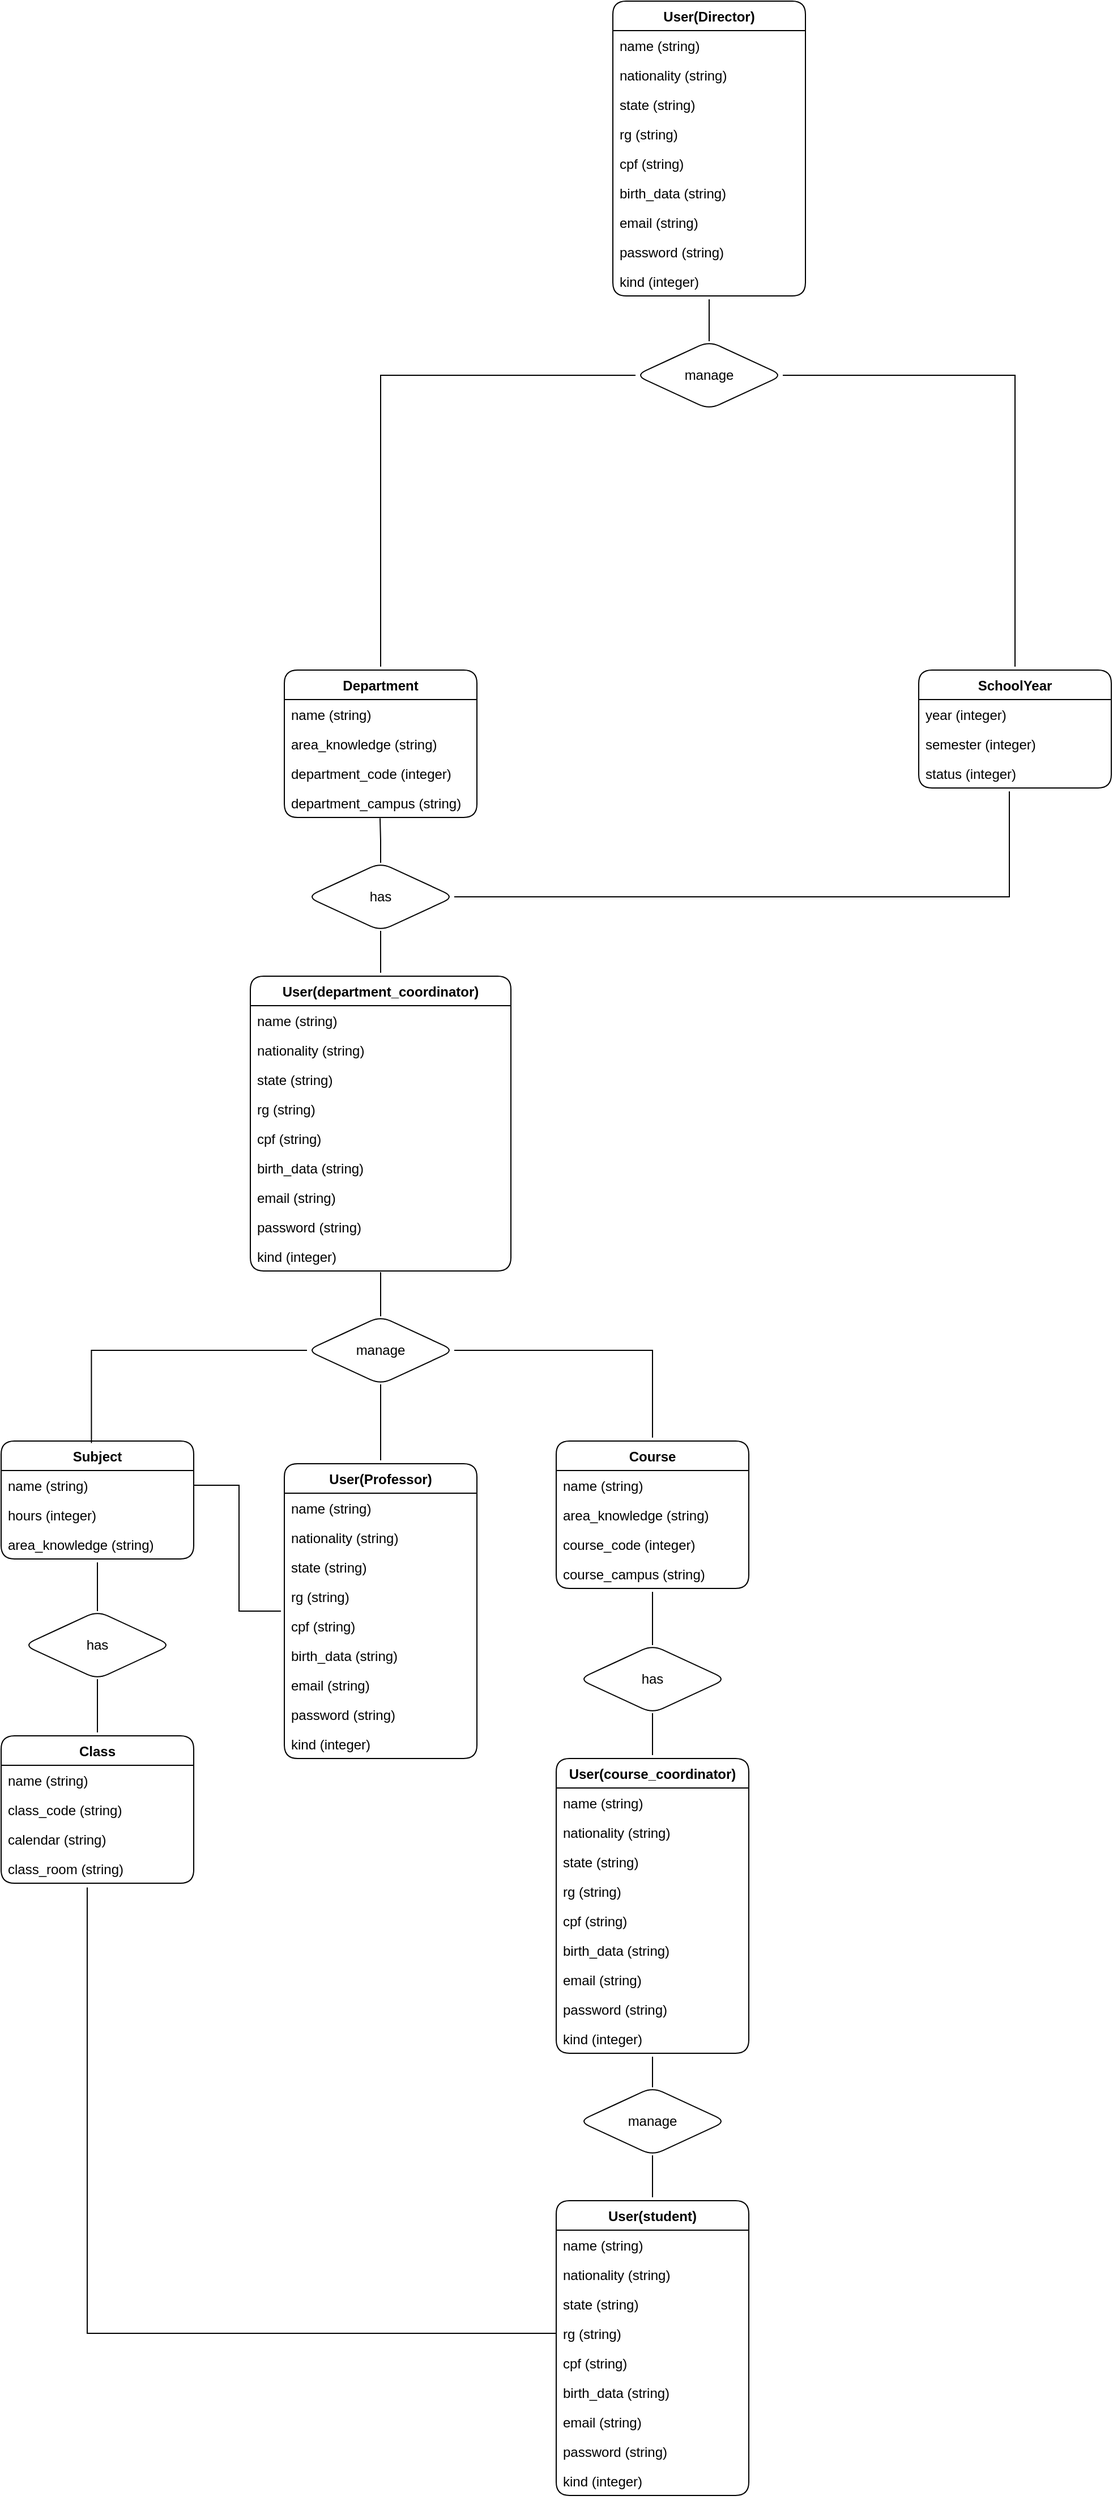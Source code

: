 <mxfile version="17.1.3" type="gitlab">
  <diagram id="R2lEEEUBdFMjLlhIrx00" name="Page-1">
    <mxGraphModel dx="2930" dy="1128" grid="1" gridSize="10" guides="1" tooltips="1" connect="1" arrows="1" fold="1" page="1" pageScale="1" pageWidth="850" pageHeight="1100" math="0" shadow="0" extFonts="Permanent Marker^https://fonts.googleapis.com/css?family=Permanent+Marker">
      <root>
        <mxCell id="0" />
        <mxCell id="1" parent="0" />
        <mxCell id="RLwTHn5g89vVSfLyBo9W-1" style="edgeStyle=orthogonalEdgeStyle;rounded=0;orthogonalLoop=1;jettySize=auto;html=1;entryX=0.5;entryY=1;entryDx=0;entryDy=0;endArrow=none;endFill=0;" parent="1" source="RLwTHn5g89vVSfLyBo9W-3" target="RLwTHn5g89vVSfLyBo9W-43" edge="1">
          <mxGeometry relative="1" as="geometry" />
        </mxCell>
        <mxCell id="RLwTHn5g89vVSfLyBo9W-2" style="edgeStyle=orthogonalEdgeStyle;rounded=0;orthogonalLoop=1;jettySize=auto;html=1;endArrow=none;endFill=0;" parent="1" source="RLwTHn5g89vVSfLyBo9W-3" target="RLwTHn5g89vVSfLyBo9W-86" edge="1">
          <mxGeometry relative="1" as="geometry">
            <mxPoint x="-55" y="1940" as="targetPoint" />
          </mxGeometry>
        </mxCell>
        <mxCell id="RLwTHn5g89vVSfLyBo9W-3" value="User(course_coordinator)" style="swimlane;fontStyle=1;childLayout=stackLayout;horizontal=1;startSize=26;fillColor=none;horizontalStack=0;resizeParent=1;resizeParentMax=0;resizeLast=0;collapsible=1;marginBottom=0;verticalAlign=middle;perimeterSpacing=3;rounded=1;glass=0;shadow=0;sketch=0;" parent="1" vertex="1">
          <mxGeometry x="-140" y="1620" width="170" height="260" as="geometry">
            <mxRectangle x="-810" y="50" width="100" height="30" as="alternateBounds" />
          </mxGeometry>
        </mxCell>
        <mxCell id="RLwTHn5g89vVSfLyBo9W-4" value="name (string)" style="text;strokeColor=none;fillColor=none;align=left;verticalAlign=top;spacingLeft=4;spacingRight=4;overflow=hidden;rotatable=0;points=[[0,0.5],[1,0.5]];portConstraint=eastwest;" parent="RLwTHn5g89vVSfLyBo9W-3" vertex="1">
          <mxGeometry y="26" width="170" height="26" as="geometry" />
        </mxCell>
        <mxCell id="RLwTHn5g89vVSfLyBo9W-5" value="nationality (string)" style="text;strokeColor=none;fillColor=none;align=left;verticalAlign=top;spacingLeft=4;spacingRight=4;overflow=hidden;rotatable=0;points=[[0,0.5],[1,0.5]];portConstraint=eastwest;" parent="RLwTHn5g89vVSfLyBo9W-3" vertex="1">
          <mxGeometry y="52" width="170" height="26" as="geometry" />
        </mxCell>
        <mxCell id="RLwTHn5g89vVSfLyBo9W-6" value="state (string)" style="text;strokeColor=none;fillColor=none;align=left;verticalAlign=top;spacingLeft=4;spacingRight=4;overflow=hidden;rotatable=0;points=[[0,0.5],[1,0.5]];portConstraint=eastwest;" parent="RLwTHn5g89vVSfLyBo9W-3" vertex="1">
          <mxGeometry y="78" width="170" height="26" as="geometry" />
        </mxCell>
        <mxCell id="RLwTHn5g89vVSfLyBo9W-7" value="rg (string)" style="text;strokeColor=none;fillColor=none;align=left;verticalAlign=top;spacingLeft=4;spacingRight=4;overflow=hidden;rotatable=0;points=[[0,0.5],[1,0.5]];portConstraint=eastwest;" parent="RLwTHn5g89vVSfLyBo9W-3" vertex="1">
          <mxGeometry y="104" width="170" height="26" as="geometry" />
        </mxCell>
        <mxCell id="RLwTHn5g89vVSfLyBo9W-8" value="cpf (string)" style="text;strokeColor=none;fillColor=none;align=left;verticalAlign=top;spacingLeft=4;spacingRight=4;overflow=hidden;rotatable=0;points=[[0,0.5],[1,0.5]];portConstraint=eastwest;" parent="RLwTHn5g89vVSfLyBo9W-3" vertex="1">
          <mxGeometry y="130" width="170" height="26" as="geometry" />
        </mxCell>
        <mxCell id="RLwTHn5g89vVSfLyBo9W-9" value="birth_data (string)" style="text;strokeColor=none;fillColor=none;align=left;verticalAlign=top;spacingLeft=4;spacingRight=4;overflow=hidden;rotatable=0;points=[[0,0.5],[1,0.5]];portConstraint=eastwest;" parent="RLwTHn5g89vVSfLyBo9W-3" vertex="1">
          <mxGeometry y="156" width="170" height="26" as="geometry" />
        </mxCell>
        <mxCell id="RLwTHn5g89vVSfLyBo9W-10" value="email (string)" style="text;strokeColor=none;fillColor=none;align=left;verticalAlign=top;spacingLeft=4;spacingRight=4;overflow=hidden;rotatable=0;points=[[0,0.5],[1,0.5]];portConstraint=eastwest;" parent="RLwTHn5g89vVSfLyBo9W-3" vertex="1">
          <mxGeometry y="182" width="170" height="26" as="geometry" />
        </mxCell>
        <mxCell id="RLwTHn5g89vVSfLyBo9W-11" value="password (string)" style="text;strokeColor=none;fillColor=none;align=left;verticalAlign=top;spacingLeft=4;spacingRight=4;overflow=hidden;rotatable=0;points=[[0,0.5],[1,0.5]];portConstraint=eastwest;" parent="RLwTHn5g89vVSfLyBo9W-3" vertex="1">
          <mxGeometry y="208" width="170" height="26" as="geometry" />
        </mxCell>
        <mxCell id="RLwTHn5g89vVSfLyBo9W-12" value="kind (integer)" style="text;strokeColor=none;fillColor=none;align=left;verticalAlign=top;spacingLeft=4;spacingRight=4;overflow=hidden;rotatable=0;points=[[0,0.5],[1,0.5]];portConstraint=eastwest;" parent="RLwTHn5g89vVSfLyBo9W-3" vertex="1">
          <mxGeometry y="234" width="170" height="26" as="geometry" />
        </mxCell>
        <mxCell id="RLwTHn5g89vVSfLyBo9W-13" style="edgeStyle=orthogonalEdgeStyle;rounded=0;orthogonalLoop=1;jettySize=auto;html=1;endArrow=none;endFill=0;" parent="1" source="RLwTHn5g89vVSfLyBo9W-14" target="RLwTHn5g89vVSfLyBo9W-43" edge="1">
          <mxGeometry relative="1" as="geometry">
            <mxPoint x="-215" y="1340" as="targetPoint" />
          </mxGeometry>
        </mxCell>
        <mxCell id="RLwTHn5g89vVSfLyBo9W-14" value="Course" style="swimlane;fontStyle=1;childLayout=stackLayout;horizontal=1;startSize=26;fillColor=none;horizontalStack=0;resizeParent=1;resizeParentMax=0;resizeLast=0;collapsible=1;marginBottom=0;verticalAlign=middle;perimeterSpacing=3;rounded=1;glass=0;shadow=0;sketch=0;" parent="1" vertex="1">
          <mxGeometry x="-140" y="1340" width="170" height="130" as="geometry">
            <mxRectangle x="-730" y="120" width="60" height="26" as="alternateBounds" />
          </mxGeometry>
        </mxCell>
        <mxCell id="RLwTHn5g89vVSfLyBo9W-15" value="name (string)" style="text;strokeColor=none;fillColor=none;align=left;verticalAlign=top;spacingLeft=4;spacingRight=4;overflow=hidden;rotatable=0;points=[[0,0.5],[1,0.5]];portConstraint=eastwest;" parent="RLwTHn5g89vVSfLyBo9W-14" vertex="1">
          <mxGeometry y="26" width="170" height="26" as="geometry" />
        </mxCell>
        <mxCell id="RLwTHn5g89vVSfLyBo9W-16" value="area_knowledge (string)" style="text;strokeColor=none;fillColor=none;align=left;verticalAlign=top;spacingLeft=4;spacingRight=4;overflow=hidden;rotatable=0;points=[[0,0.5],[1,0.5]];portConstraint=eastwest;" parent="RLwTHn5g89vVSfLyBo9W-14" vertex="1">
          <mxGeometry y="52" width="170" height="26" as="geometry" />
        </mxCell>
        <mxCell id="RLwTHn5g89vVSfLyBo9W-17" value="course_code (integer)" style="text;strokeColor=none;fillColor=none;align=left;verticalAlign=top;spacingLeft=4;spacingRight=4;overflow=hidden;rotatable=0;points=[[0,0.5],[1,0.5]];portConstraint=eastwest;" parent="RLwTHn5g89vVSfLyBo9W-14" vertex="1">
          <mxGeometry y="78" width="170" height="26" as="geometry" />
        </mxCell>
        <mxCell id="RLwTHn5g89vVSfLyBo9W-18" value="course_campus (string)" style="text;strokeColor=none;fillColor=none;align=left;verticalAlign=top;spacingLeft=4;spacingRight=4;overflow=hidden;rotatable=0;points=[[0,0.5],[1,0.5]];portConstraint=eastwest;" parent="RLwTHn5g89vVSfLyBo9W-14" vertex="1">
          <mxGeometry y="104" width="170" height="26" as="geometry" />
        </mxCell>
        <mxCell id="J4JI8BgiIcKV2Zqx2X6G-41" style="edgeStyle=orthogonalEdgeStyle;rounded=0;orthogonalLoop=1;jettySize=auto;html=1;entryX=1;entryY=0.5;entryDx=0;entryDy=0;endArrow=none;endFill=0;" parent="1" source="RLwTHn5g89vVSfLyBo9W-20" target="RLwTHn5g89vVSfLyBo9W-72" edge="1">
          <mxGeometry relative="1" as="geometry">
            <Array as="points">
              <mxPoint x="260" y="860" />
            </Array>
          </mxGeometry>
        </mxCell>
        <mxCell id="RLwTHn5g89vVSfLyBo9W-20" value="SchoolYear" style="swimlane;fontStyle=1;childLayout=stackLayout;horizontal=1;startSize=26;fillColor=none;horizontalStack=0;resizeParent=1;resizeParentMax=0;resizeLast=0;collapsible=1;marginBottom=0;verticalAlign=middle;perimeterSpacing=3;rounded=1;glass=0;shadow=0;sketch=0;" parent="1" vertex="1">
          <mxGeometry x="180" y="660" width="170" height="104" as="geometry">
            <mxRectangle x="-730" y="120" width="60" height="26" as="alternateBounds" />
          </mxGeometry>
        </mxCell>
        <mxCell id="RLwTHn5g89vVSfLyBo9W-21" value="year (integer)" style="text;strokeColor=none;fillColor=none;align=left;verticalAlign=top;spacingLeft=4;spacingRight=4;overflow=hidden;rotatable=0;points=[[0,0.5],[1,0.5]];portConstraint=eastwest;" parent="RLwTHn5g89vVSfLyBo9W-20" vertex="1">
          <mxGeometry y="26" width="170" height="26" as="geometry" />
        </mxCell>
        <mxCell id="RLwTHn5g89vVSfLyBo9W-22" value="semester (integer)" style="text;strokeColor=none;fillColor=none;align=left;verticalAlign=top;spacingLeft=4;spacingRight=4;overflow=hidden;rotatable=0;points=[[0,0.5],[1,0.5]];portConstraint=eastwest;" parent="RLwTHn5g89vVSfLyBo9W-20" vertex="1">
          <mxGeometry y="52" width="170" height="26" as="geometry" />
        </mxCell>
        <mxCell id="RLwTHn5g89vVSfLyBo9W-23" value="status (integer)" style="text;strokeColor=none;fillColor=none;align=left;verticalAlign=top;spacingLeft=4;spacingRight=4;overflow=hidden;rotatable=0;points=[[0,0.5],[1,0.5]];portConstraint=eastwest;" parent="RLwTHn5g89vVSfLyBo9W-20" vertex="1">
          <mxGeometry y="78" width="170" height="26" as="geometry" />
        </mxCell>
        <mxCell id="RLwTHn5g89vVSfLyBo9W-24" value="Department" style="swimlane;fontStyle=1;childLayout=stackLayout;horizontal=1;startSize=26;fillColor=none;horizontalStack=0;resizeParent=1;resizeParentMax=0;resizeLast=0;collapsible=1;marginBottom=0;verticalAlign=middle;perimeterSpacing=3;rounded=1;glass=0;shadow=0;sketch=0;" parent="1" vertex="1">
          <mxGeometry x="-380" y="660" width="170" height="130" as="geometry">
            <mxRectangle x="-810" y="50" width="100" height="30" as="alternateBounds" />
          </mxGeometry>
        </mxCell>
        <mxCell id="RLwTHn5g89vVSfLyBo9W-25" value="name (string)" style="text;strokeColor=none;fillColor=none;align=left;verticalAlign=top;spacingLeft=4;spacingRight=4;overflow=hidden;rotatable=0;points=[[0,0.5],[1,0.5]];portConstraint=eastwest;" parent="RLwTHn5g89vVSfLyBo9W-24" vertex="1">
          <mxGeometry y="26" width="170" height="26" as="geometry" />
        </mxCell>
        <mxCell id="RLwTHn5g89vVSfLyBo9W-26" value="area_knowledge (string)" style="text;strokeColor=none;fillColor=none;align=left;verticalAlign=top;spacingLeft=4;spacingRight=4;overflow=hidden;rotatable=0;points=[[0,0.5],[1,0.5]];portConstraint=eastwest;" parent="RLwTHn5g89vVSfLyBo9W-24" vertex="1">
          <mxGeometry y="52" width="170" height="26" as="geometry" />
        </mxCell>
        <mxCell id="RLwTHn5g89vVSfLyBo9W-27" value="department_code (integer)" style="text;strokeColor=none;fillColor=none;align=left;verticalAlign=top;spacingLeft=4;spacingRight=4;overflow=hidden;rotatable=0;points=[[0,0.5],[1,0.5]];portConstraint=eastwest;" parent="RLwTHn5g89vVSfLyBo9W-24" vertex="1">
          <mxGeometry y="78" width="170" height="26" as="geometry" />
        </mxCell>
        <mxCell id="RLwTHn5g89vVSfLyBo9W-28" value="department_campus (string)" style="text;strokeColor=none;fillColor=none;align=left;verticalAlign=top;spacingLeft=4;spacingRight=4;overflow=hidden;rotatable=0;points=[[0,0.5],[1,0.5]];portConstraint=eastwest;" parent="RLwTHn5g89vVSfLyBo9W-24" vertex="1">
          <mxGeometry y="104" width="170" height="26" as="geometry" />
        </mxCell>
        <mxCell id="RLwTHn5g89vVSfLyBo9W-29" style="edgeStyle=orthogonalEdgeStyle;rounded=0;orthogonalLoop=1;jettySize=auto;html=1;endArrow=none;endFill=0;" parent="1" source="RLwTHn5g89vVSfLyBo9W-30" target="RLwTHn5g89vVSfLyBo9W-84" edge="1">
          <mxGeometry relative="1" as="geometry">
            <mxPoint x="-545" y="1480" as="targetPoint" />
          </mxGeometry>
        </mxCell>
        <mxCell id="RLwTHn5g89vVSfLyBo9W-30" value="Subject" style="swimlane;fontStyle=1;childLayout=stackLayout;horizontal=1;startSize=26;fillColor=none;horizontalStack=0;resizeParent=1;resizeParentMax=0;resizeLast=0;collapsible=1;marginBottom=0;verticalAlign=middle;perimeterSpacing=3;rounded=1;glass=0;shadow=0;sketch=0;" parent="1" vertex="1">
          <mxGeometry x="-630" y="1340" width="170" height="104" as="geometry">
            <mxRectangle x="-810" y="50" width="100" height="30" as="alternateBounds" />
          </mxGeometry>
        </mxCell>
        <mxCell id="RLwTHn5g89vVSfLyBo9W-31" value="name (string)" style="text;strokeColor=none;fillColor=none;align=left;verticalAlign=top;spacingLeft=4;spacingRight=4;overflow=hidden;rotatable=0;points=[[0,0.5],[1,0.5]];portConstraint=eastwest;" parent="RLwTHn5g89vVSfLyBo9W-30" vertex="1">
          <mxGeometry y="26" width="170" height="26" as="geometry" />
        </mxCell>
        <mxCell id="RLwTHn5g89vVSfLyBo9W-32" value="hours (integer)" style="text;strokeColor=none;fillColor=none;align=left;verticalAlign=top;spacingLeft=4;spacingRight=4;overflow=hidden;rotatable=0;points=[[0,0.5],[1,0.5]];portConstraint=eastwest;" parent="RLwTHn5g89vVSfLyBo9W-30" vertex="1">
          <mxGeometry y="52" width="170" height="26" as="geometry" />
        </mxCell>
        <mxCell id="RLwTHn5g89vVSfLyBo9W-33" value="area_knowledge (string)" style="text;strokeColor=none;fillColor=none;align=left;verticalAlign=top;spacingLeft=4;spacingRight=4;overflow=hidden;rotatable=0;points=[[0,0.5],[1,0.5]];portConstraint=eastwest;" parent="RLwTHn5g89vVSfLyBo9W-30" vertex="1">
          <mxGeometry y="78" width="170" height="26" as="geometry" />
        </mxCell>
        <mxCell id="RLwTHn5g89vVSfLyBo9W-34" value="Class" style="swimlane;fontStyle=1;childLayout=stackLayout;horizontal=1;startSize=26;fillColor=none;horizontalStack=0;resizeParent=1;resizeParentMax=0;resizeLast=0;collapsible=1;marginBottom=0;verticalAlign=middle;perimeterSpacing=3;rounded=1;glass=0;shadow=0;sketch=0;" parent="1" vertex="1">
          <mxGeometry x="-630" y="1600" width="170" height="130" as="geometry">
            <mxRectangle x="-810" y="50" width="100" height="30" as="alternateBounds" />
          </mxGeometry>
        </mxCell>
        <mxCell id="RLwTHn5g89vVSfLyBo9W-35" value="name (string)" style="text;strokeColor=none;fillColor=none;align=left;verticalAlign=top;spacingLeft=4;spacingRight=4;overflow=hidden;rotatable=0;points=[[0,0.5],[1,0.5]];portConstraint=eastwest;" parent="RLwTHn5g89vVSfLyBo9W-34" vertex="1">
          <mxGeometry y="26" width="170" height="26" as="geometry" />
        </mxCell>
        <mxCell id="RLwTHn5g89vVSfLyBo9W-36" value="class_code (string)" style="text;strokeColor=none;fillColor=none;align=left;verticalAlign=top;spacingLeft=4;spacingRight=4;overflow=hidden;rotatable=0;points=[[0,0.5],[1,0.5]];portConstraint=eastwest;" parent="RLwTHn5g89vVSfLyBo9W-34" vertex="1">
          <mxGeometry y="52" width="170" height="26" as="geometry" />
        </mxCell>
        <mxCell id="RLwTHn5g89vVSfLyBo9W-37" value="calendar (string)" style="text;strokeColor=none;fillColor=none;align=left;verticalAlign=top;spacingLeft=4;spacingRight=4;overflow=hidden;rotatable=0;points=[[0,0.5],[1,0.5]];portConstraint=eastwest;" parent="RLwTHn5g89vVSfLyBo9W-34" vertex="1">
          <mxGeometry y="78" width="170" height="26" as="geometry" />
        </mxCell>
        <mxCell id="RLwTHn5g89vVSfLyBo9W-38" value="class_room (string)" style="text;strokeColor=none;fillColor=none;align=left;verticalAlign=top;spacingLeft=4;spacingRight=4;overflow=hidden;rotatable=0;points=[[0,0.5],[1,0.5]];portConstraint=eastwest;" parent="RLwTHn5g89vVSfLyBo9W-34" vertex="1">
          <mxGeometry y="104" width="170" height="26" as="geometry" />
        </mxCell>
        <mxCell id="RLwTHn5g89vVSfLyBo9W-39" style="edgeStyle=orthogonalEdgeStyle;rounded=0;orthogonalLoop=1;jettySize=auto;html=1;entryX=0.5;entryY=0;entryDx=0;entryDy=0;endArrow=none;endFill=0;" parent="1" source="RLwTHn5g89vVSfLyBo9W-42" target="RLwTHn5g89vVSfLyBo9W-58" edge="1">
          <mxGeometry relative="1" as="geometry" />
        </mxCell>
        <mxCell id="RLwTHn5g89vVSfLyBo9W-40" style="edgeStyle=orthogonalEdgeStyle;rounded=0;orthogonalLoop=1;jettySize=auto;html=1;entryX=0.47;entryY=0.043;entryDx=0;entryDy=0;entryPerimeter=0;endArrow=none;endFill=0;exitX=0;exitY=0.5;exitDx=0;exitDy=0;" parent="1" source="RLwTHn5g89vVSfLyBo9W-42" target="RLwTHn5g89vVSfLyBo9W-30" edge="1">
          <mxGeometry relative="1" as="geometry" />
        </mxCell>
        <mxCell id="RLwTHn5g89vVSfLyBo9W-41" style="edgeStyle=orthogonalEdgeStyle;rounded=0;orthogonalLoop=1;jettySize=auto;html=1;entryX=0.5;entryY=1.038;entryDx=0;entryDy=0;entryPerimeter=0;endArrow=none;endFill=0;" parent="1" source="RLwTHn5g89vVSfLyBo9W-42" target="RLwTHn5g89vVSfLyBo9W-82" edge="1">
          <mxGeometry relative="1" as="geometry" />
        </mxCell>
        <mxCell id="J4JI8BgiIcKV2Zqx2X6G-38" style="edgeStyle=orthogonalEdgeStyle;rounded=0;orthogonalLoop=1;jettySize=auto;html=1;entryX=0.5;entryY=0;entryDx=0;entryDy=0;endArrow=none;endFill=0;" parent="1" source="RLwTHn5g89vVSfLyBo9W-42" target="RLwTHn5g89vVSfLyBo9W-14" edge="1">
          <mxGeometry relative="1" as="geometry" />
        </mxCell>
        <mxCell id="RLwTHn5g89vVSfLyBo9W-42" value="manage" style="rhombus;whiteSpace=wrap;html=1;rounded=1;shadow=0;glass=0;sketch=0;strokeColor=default;fillColor=none;" parent="1" vertex="1">
          <mxGeometry x="-360" y="1230" width="130" height="60" as="geometry" />
        </mxCell>
        <mxCell id="RLwTHn5g89vVSfLyBo9W-43" value="has" style="rhombus;whiteSpace=wrap;html=1;rounded=1;shadow=0;glass=0;sketch=0;strokeColor=default;fillColor=none;" parent="1" vertex="1">
          <mxGeometry x="-120" y="1520" width="130" height="60" as="geometry" />
        </mxCell>
        <mxCell id="RLwTHn5g89vVSfLyBo9W-47" style="edgeStyle=orthogonalEdgeStyle;rounded=0;orthogonalLoop=1;jettySize=auto;html=1;endArrow=none;endFill=0;" parent="1" source="RLwTHn5g89vVSfLyBo9W-48" target="RLwTHn5g89vVSfLyBo9W-69" edge="1">
          <mxGeometry relative="1" as="geometry">
            <mxPoint x="-5" y="380" as="targetPoint" />
          </mxGeometry>
        </mxCell>
        <mxCell id="RLwTHn5g89vVSfLyBo9W-48" value="User(Director)" style="swimlane;fontStyle=1;childLayout=stackLayout;horizontal=1;startSize=26;fillColor=none;horizontalStack=0;resizeParent=1;resizeParentMax=0;resizeLast=0;collapsible=1;marginBottom=0;verticalAlign=middle;perimeterSpacing=3;rounded=1;glass=0;shadow=0;sketch=0;" parent="1" vertex="1">
          <mxGeometry x="-90" y="70" width="170" height="260" as="geometry">
            <mxRectangle x="-810" y="50" width="100" height="30" as="alternateBounds" />
          </mxGeometry>
        </mxCell>
        <mxCell id="RLwTHn5g89vVSfLyBo9W-49" value="name (string)" style="text;strokeColor=none;fillColor=none;align=left;verticalAlign=top;spacingLeft=4;spacingRight=4;overflow=hidden;rotatable=0;points=[[0,0.5],[1,0.5]];portConstraint=eastwest;" parent="RLwTHn5g89vVSfLyBo9W-48" vertex="1">
          <mxGeometry y="26" width="170" height="26" as="geometry" />
        </mxCell>
        <mxCell id="RLwTHn5g89vVSfLyBo9W-50" value="nationality (string)" style="text;strokeColor=none;fillColor=none;align=left;verticalAlign=top;spacingLeft=4;spacingRight=4;overflow=hidden;rotatable=0;points=[[0,0.5],[1,0.5]];portConstraint=eastwest;" parent="RLwTHn5g89vVSfLyBo9W-48" vertex="1">
          <mxGeometry y="52" width="170" height="26" as="geometry" />
        </mxCell>
        <mxCell id="RLwTHn5g89vVSfLyBo9W-51" value="state (string)" style="text;strokeColor=none;fillColor=none;align=left;verticalAlign=top;spacingLeft=4;spacingRight=4;overflow=hidden;rotatable=0;points=[[0,0.5],[1,0.5]];portConstraint=eastwest;" parent="RLwTHn5g89vVSfLyBo9W-48" vertex="1">
          <mxGeometry y="78" width="170" height="26" as="geometry" />
        </mxCell>
        <mxCell id="RLwTHn5g89vVSfLyBo9W-52" value="rg (string)" style="text;strokeColor=none;fillColor=none;align=left;verticalAlign=top;spacingLeft=4;spacingRight=4;overflow=hidden;rotatable=0;points=[[0,0.5],[1,0.5]];portConstraint=eastwest;" parent="RLwTHn5g89vVSfLyBo9W-48" vertex="1">
          <mxGeometry y="104" width="170" height="26" as="geometry" />
        </mxCell>
        <mxCell id="RLwTHn5g89vVSfLyBo9W-53" value="cpf (string)" style="text;strokeColor=none;fillColor=none;align=left;verticalAlign=top;spacingLeft=4;spacingRight=4;overflow=hidden;rotatable=0;points=[[0,0.5],[1,0.5]];portConstraint=eastwest;" parent="RLwTHn5g89vVSfLyBo9W-48" vertex="1">
          <mxGeometry y="130" width="170" height="26" as="geometry" />
        </mxCell>
        <mxCell id="RLwTHn5g89vVSfLyBo9W-54" value="birth_data (string)" style="text;strokeColor=none;fillColor=none;align=left;verticalAlign=top;spacingLeft=4;spacingRight=4;overflow=hidden;rotatable=0;points=[[0,0.5],[1,0.5]];portConstraint=eastwest;" parent="RLwTHn5g89vVSfLyBo9W-48" vertex="1">
          <mxGeometry y="156" width="170" height="26" as="geometry" />
        </mxCell>
        <mxCell id="RLwTHn5g89vVSfLyBo9W-55" value="email (string)" style="text;strokeColor=none;fillColor=none;align=left;verticalAlign=top;spacingLeft=4;spacingRight=4;overflow=hidden;rotatable=0;points=[[0,0.5],[1,0.5]];portConstraint=eastwest;" parent="RLwTHn5g89vVSfLyBo9W-48" vertex="1">
          <mxGeometry y="182" width="170" height="26" as="geometry" />
        </mxCell>
        <mxCell id="RLwTHn5g89vVSfLyBo9W-56" value="password (string)" style="text;strokeColor=none;fillColor=none;align=left;verticalAlign=top;spacingLeft=4;spacingRight=4;overflow=hidden;rotatable=0;points=[[0,0.5],[1,0.5]];portConstraint=eastwest;" parent="RLwTHn5g89vVSfLyBo9W-48" vertex="1">
          <mxGeometry y="208" width="170" height="26" as="geometry" />
        </mxCell>
        <mxCell id="RLwTHn5g89vVSfLyBo9W-57" value="kind (integer)" style="text;strokeColor=none;fillColor=none;align=left;verticalAlign=top;spacingLeft=4;spacingRight=4;overflow=hidden;rotatable=0;points=[[0,0.5],[1,0.5]];portConstraint=eastwest;" parent="RLwTHn5g89vVSfLyBo9W-48" vertex="1">
          <mxGeometry y="234" width="170" height="26" as="geometry" />
        </mxCell>
        <mxCell id="J4JI8BgiIcKV2Zqx2X6G-43" style="edgeStyle=orthogonalEdgeStyle;rounded=0;orthogonalLoop=1;jettySize=auto;html=1;entryX=1;entryY=0.5;entryDx=0;entryDy=0;endArrow=none;endFill=0;" parent="1" source="RLwTHn5g89vVSfLyBo9W-58" target="RLwTHn5g89vVSfLyBo9W-31" edge="1">
          <mxGeometry relative="1" as="geometry" />
        </mxCell>
        <mxCell id="RLwTHn5g89vVSfLyBo9W-58" value="User(Professor)" style="swimlane;fontStyle=1;childLayout=stackLayout;horizontal=1;startSize=26;fillColor=none;horizontalStack=0;resizeParent=1;resizeParentMax=0;resizeLast=0;collapsible=1;marginBottom=0;verticalAlign=middle;perimeterSpacing=3;rounded=1;glass=0;shadow=0;sketch=0;" parent="1" vertex="1">
          <mxGeometry x="-380" y="1360" width="170" height="260" as="geometry">
            <mxRectangle x="-810" y="50" width="100" height="30" as="alternateBounds" />
          </mxGeometry>
        </mxCell>
        <mxCell id="RLwTHn5g89vVSfLyBo9W-59" value="name (string)" style="text;strokeColor=none;fillColor=none;align=left;verticalAlign=top;spacingLeft=4;spacingRight=4;overflow=hidden;rotatable=0;points=[[0,0.5],[1,0.5]];portConstraint=eastwest;" parent="RLwTHn5g89vVSfLyBo9W-58" vertex="1">
          <mxGeometry y="26" width="170" height="26" as="geometry" />
        </mxCell>
        <mxCell id="RLwTHn5g89vVSfLyBo9W-60" value="nationality (string)" style="text;strokeColor=none;fillColor=none;align=left;verticalAlign=top;spacingLeft=4;spacingRight=4;overflow=hidden;rotatable=0;points=[[0,0.5],[1,0.5]];portConstraint=eastwest;" parent="RLwTHn5g89vVSfLyBo9W-58" vertex="1">
          <mxGeometry y="52" width="170" height="26" as="geometry" />
        </mxCell>
        <mxCell id="RLwTHn5g89vVSfLyBo9W-61" value="state (string)" style="text;strokeColor=none;fillColor=none;align=left;verticalAlign=top;spacingLeft=4;spacingRight=4;overflow=hidden;rotatable=0;points=[[0,0.5],[1,0.5]];portConstraint=eastwest;" parent="RLwTHn5g89vVSfLyBo9W-58" vertex="1">
          <mxGeometry y="78" width="170" height="26" as="geometry" />
        </mxCell>
        <mxCell id="RLwTHn5g89vVSfLyBo9W-62" value="rg (string)" style="text;strokeColor=none;fillColor=none;align=left;verticalAlign=top;spacingLeft=4;spacingRight=4;overflow=hidden;rotatable=0;points=[[0,0.5],[1,0.5]];portConstraint=eastwest;" parent="RLwTHn5g89vVSfLyBo9W-58" vertex="1">
          <mxGeometry y="104" width="170" height="26" as="geometry" />
        </mxCell>
        <mxCell id="RLwTHn5g89vVSfLyBo9W-63" value="cpf (string)" style="text;strokeColor=none;fillColor=none;align=left;verticalAlign=top;spacingLeft=4;spacingRight=4;overflow=hidden;rotatable=0;points=[[0,0.5],[1,0.5]];portConstraint=eastwest;" parent="RLwTHn5g89vVSfLyBo9W-58" vertex="1">
          <mxGeometry y="130" width="170" height="26" as="geometry" />
        </mxCell>
        <mxCell id="RLwTHn5g89vVSfLyBo9W-64" value="birth_data (string)" style="text;strokeColor=none;fillColor=none;align=left;verticalAlign=top;spacingLeft=4;spacingRight=4;overflow=hidden;rotatable=0;points=[[0,0.5],[1,0.5]];portConstraint=eastwest;" parent="RLwTHn5g89vVSfLyBo9W-58" vertex="1">
          <mxGeometry y="156" width="170" height="26" as="geometry" />
        </mxCell>
        <mxCell id="RLwTHn5g89vVSfLyBo9W-65" value="email (string)" style="text;strokeColor=none;fillColor=none;align=left;verticalAlign=top;spacingLeft=4;spacingRight=4;overflow=hidden;rotatable=0;points=[[0,0.5],[1,0.5]];portConstraint=eastwest;" parent="RLwTHn5g89vVSfLyBo9W-58" vertex="1">
          <mxGeometry y="182" width="170" height="26" as="geometry" />
        </mxCell>
        <mxCell id="RLwTHn5g89vVSfLyBo9W-66" value="password (string)" style="text;strokeColor=none;fillColor=none;align=left;verticalAlign=top;spacingLeft=4;spacingRight=4;overflow=hidden;rotatable=0;points=[[0,0.5],[1,0.5]];portConstraint=eastwest;" parent="RLwTHn5g89vVSfLyBo9W-58" vertex="1">
          <mxGeometry y="208" width="170" height="26" as="geometry" />
        </mxCell>
        <mxCell id="RLwTHn5g89vVSfLyBo9W-67" value="kind (integer)" style="text;strokeColor=none;fillColor=none;align=left;verticalAlign=top;spacingLeft=4;spacingRight=4;overflow=hidden;rotatable=0;points=[[0,0.5],[1,0.5]];portConstraint=eastwest;" parent="RLwTHn5g89vVSfLyBo9W-58" vertex="1">
          <mxGeometry y="234" width="170" height="26" as="geometry" />
        </mxCell>
        <mxCell id="J4JI8BgiIcKV2Zqx2X6G-33" style="edgeStyle=orthogonalEdgeStyle;rounded=0;orthogonalLoop=1;jettySize=auto;html=1;entryX=0.5;entryY=0;entryDx=0;entryDy=0;endArrow=none;endFill=0;" parent="1" source="RLwTHn5g89vVSfLyBo9W-69" target="RLwTHn5g89vVSfLyBo9W-24" edge="1">
          <mxGeometry relative="1" as="geometry" />
        </mxCell>
        <mxCell id="J4JI8BgiIcKV2Zqx2X6G-37" style="edgeStyle=orthogonalEdgeStyle;rounded=0;orthogonalLoop=1;jettySize=auto;html=1;endArrow=none;endFill=0;" parent="1" source="RLwTHn5g89vVSfLyBo9W-69" target="RLwTHn5g89vVSfLyBo9W-20" edge="1">
          <mxGeometry relative="1" as="geometry" />
        </mxCell>
        <mxCell id="RLwTHn5g89vVSfLyBo9W-69" value="manage" style="rhombus;whiteSpace=wrap;html=1;rounded=1;shadow=0;glass=0;sketch=0;strokeColor=default;fillColor=none;" parent="1" vertex="1">
          <mxGeometry x="-70" y="370" width="130" height="60" as="geometry" />
        </mxCell>
        <mxCell id="RLwTHn5g89vVSfLyBo9W-70" style="edgeStyle=orthogonalEdgeStyle;rounded=0;orthogonalLoop=1;jettySize=auto;html=1;entryX=0.497;entryY=1.026;entryDx=0;entryDy=0;entryPerimeter=0;endArrow=none;endFill=0;" parent="1" source="RLwTHn5g89vVSfLyBo9W-72" target="RLwTHn5g89vVSfLyBo9W-28" edge="1">
          <mxGeometry relative="1" as="geometry" />
        </mxCell>
        <mxCell id="RLwTHn5g89vVSfLyBo9W-71" style="edgeStyle=orthogonalEdgeStyle;rounded=0;orthogonalLoop=1;jettySize=auto;html=1;entryX=0.5;entryY=0;entryDx=0;entryDy=0;endArrow=none;endFill=0;" parent="1" source="RLwTHn5g89vVSfLyBo9W-72" target="RLwTHn5g89vVSfLyBo9W-73" edge="1">
          <mxGeometry relative="1" as="geometry" />
        </mxCell>
        <mxCell id="RLwTHn5g89vVSfLyBo9W-72" value="has" style="rhombus;whiteSpace=wrap;html=1;rounded=1;shadow=0;glass=0;sketch=0;strokeColor=default;fillColor=none;" parent="1" vertex="1">
          <mxGeometry x="-360" y="830" width="130" height="60" as="geometry" />
        </mxCell>
        <mxCell id="RLwTHn5g89vVSfLyBo9W-73" value="User(department_coordinator)" style="swimlane;fontStyle=1;childLayout=stackLayout;horizontal=1;startSize=26;fillColor=none;horizontalStack=0;resizeParent=1;resizeParentMax=0;resizeLast=0;collapsible=1;marginBottom=0;verticalAlign=middle;perimeterSpacing=3;rounded=1;glass=0;shadow=0;sketch=0;" parent="1" vertex="1">
          <mxGeometry x="-410" y="930" width="230" height="260" as="geometry">
            <mxRectangle x="-810" y="50" width="100" height="30" as="alternateBounds" />
          </mxGeometry>
        </mxCell>
        <mxCell id="RLwTHn5g89vVSfLyBo9W-74" value="name (string)" style="text;strokeColor=none;fillColor=none;align=left;verticalAlign=top;spacingLeft=4;spacingRight=4;overflow=hidden;rotatable=0;points=[[0,0.5],[1,0.5]];portConstraint=eastwest;" parent="RLwTHn5g89vVSfLyBo9W-73" vertex="1">
          <mxGeometry y="26" width="230" height="26" as="geometry" />
        </mxCell>
        <mxCell id="RLwTHn5g89vVSfLyBo9W-75" value="nationality (string)" style="text;strokeColor=none;fillColor=none;align=left;verticalAlign=top;spacingLeft=4;spacingRight=4;overflow=hidden;rotatable=0;points=[[0,0.5],[1,0.5]];portConstraint=eastwest;" parent="RLwTHn5g89vVSfLyBo9W-73" vertex="1">
          <mxGeometry y="52" width="230" height="26" as="geometry" />
        </mxCell>
        <mxCell id="RLwTHn5g89vVSfLyBo9W-76" value="state (string)" style="text;strokeColor=none;fillColor=none;align=left;verticalAlign=top;spacingLeft=4;spacingRight=4;overflow=hidden;rotatable=0;points=[[0,0.5],[1,0.5]];portConstraint=eastwest;" parent="RLwTHn5g89vVSfLyBo9W-73" vertex="1">
          <mxGeometry y="78" width="230" height="26" as="geometry" />
        </mxCell>
        <mxCell id="RLwTHn5g89vVSfLyBo9W-77" value="rg (string)" style="text;strokeColor=none;fillColor=none;align=left;verticalAlign=top;spacingLeft=4;spacingRight=4;overflow=hidden;rotatable=0;points=[[0,0.5],[1,0.5]];portConstraint=eastwest;" parent="RLwTHn5g89vVSfLyBo9W-73" vertex="1">
          <mxGeometry y="104" width="230" height="26" as="geometry" />
        </mxCell>
        <mxCell id="RLwTHn5g89vVSfLyBo9W-78" value="cpf (string)" style="text;strokeColor=none;fillColor=none;align=left;verticalAlign=top;spacingLeft=4;spacingRight=4;overflow=hidden;rotatable=0;points=[[0,0.5],[1,0.5]];portConstraint=eastwest;" parent="RLwTHn5g89vVSfLyBo9W-73" vertex="1">
          <mxGeometry y="130" width="230" height="26" as="geometry" />
        </mxCell>
        <mxCell id="RLwTHn5g89vVSfLyBo9W-79" value="birth_data (string)" style="text;strokeColor=none;fillColor=none;align=left;verticalAlign=top;spacingLeft=4;spacingRight=4;overflow=hidden;rotatable=0;points=[[0,0.5],[1,0.5]];portConstraint=eastwest;" parent="RLwTHn5g89vVSfLyBo9W-73" vertex="1">
          <mxGeometry y="156" width="230" height="26" as="geometry" />
        </mxCell>
        <mxCell id="RLwTHn5g89vVSfLyBo9W-80" value="email (string)" style="text;strokeColor=none;fillColor=none;align=left;verticalAlign=top;spacingLeft=4;spacingRight=4;overflow=hidden;rotatable=0;points=[[0,0.5],[1,0.5]];portConstraint=eastwest;" parent="RLwTHn5g89vVSfLyBo9W-73" vertex="1">
          <mxGeometry y="182" width="230" height="26" as="geometry" />
        </mxCell>
        <mxCell id="RLwTHn5g89vVSfLyBo9W-81" value="password (string)" style="text;strokeColor=none;fillColor=none;align=left;verticalAlign=top;spacingLeft=4;spacingRight=4;overflow=hidden;rotatable=0;points=[[0,0.5],[1,0.5]];portConstraint=eastwest;" parent="RLwTHn5g89vVSfLyBo9W-73" vertex="1">
          <mxGeometry y="208" width="230" height="26" as="geometry" />
        </mxCell>
        <mxCell id="RLwTHn5g89vVSfLyBo9W-82" value="kind (integer)" style="text;strokeColor=none;fillColor=none;align=left;verticalAlign=top;spacingLeft=4;spacingRight=4;overflow=hidden;rotatable=0;points=[[0,0.5],[1,0.5]];portConstraint=eastwest;" parent="RLwTHn5g89vVSfLyBo9W-73" vertex="1">
          <mxGeometry y="234" width="230" height="26" as="geometry" />
        </mxCell>
        <mxCell id="RLwTHn5g89vVSfLyBo9W-83" style="edgeStyle=orthogonalEdgeStyle;rounded=0;orthogonalLoop=1;jettySize=auto;html=1;entryX=0.5;entryY=0;entryDx=0;entryDy=0;endArrow=none;endFill=0;" parent="1" source="RLwTHn5g89vVSfLyBo9W-84" target="RLwTHn5g89vVSfLyBo9W-34" edge="1">
          <mxGeometry relative="1" as="geometry" />
        </mxCell>
        <mxCell id="RLwTHn5g89vVSfLyBo9W-84" value="has" style="rhombus;whiteSpace=wrap;html=1;rounded=1;shadow=0;glass=0;sketch=0;strokeColor=default;fillColor=none;" parent="1" vertex="1">
          <mxGeometry x="-610" y="1490" width="130" height="60" as="geometry" />
        </mxCell>
        <mxCell id="RLwTHn5g89vVSfLyBo9W-85" style="edgeStyle=orthogonalEdgeStyle;rounded=0;orthogonalLoop=1;jettySize=auto;html=1;endArrow=none;endFill=0;entryX=0.5;entryY=0;entryDx=0;entryDy=0;" parent="1" source="RLwTHn5g89vVSfLyBo9W-86" target="RLwTHn5g89vVSfLyBo9W-87" edge="1">
          <mxGeometry relative="1" as="geometry">
            <mxPoint x="-55" y="2020" as="targetPoint" />
          </mxGeometry>
        </mxCell>
        <mxCell id="RLwTHn5g89vVSfLyBo9W-86" value="manage" style="rhombus;whiteSpace=wrap;html=1;rounded=1;shadow=0;glass=0;sketch=0;strokeColor=default;fillColor=none;" parent="1" vertex="1">
          <mxGeometry x="-120" y="1910" width="130" height="60" as="geometry" />
        </mxCell>
        <mxCell id="RLwTHn5g89vVSfLyBo9W-87" value="User(student)" style="swimlane;fontStyle=1;childLayout=stackLayout;horizontal=1;startSize=26;fillColor=none;horizontalStack=0;resizeParent=1;resizeParentMax=0;resizeLast=0;collapsible=1;marginBottom=0;verticalAlign=middle;perimeterSpacing=3;rounded=1;glass=0;shadow=0;sketch=0;" parent="1" vertex="1">
          <mxGeometry x="-140" y="2010" width="170" height="260" as="geometry">
            <mxRectangle x="-810" y="50" width="100" height="30" as="alternateBounds" />
          </mxGeometry>
        </mxCell>
        <mxCell id="RLwTHn5g89vVSfLyBo9W-88" value="name (string)" style="text;strokeColor=none;fillColor=none;align=left;verticalAlign=top;spacingLeft=4;spacingRight=4;overflow=hidden;rotatable=0;points=[[0,0.5],[1,0.5]];portConstraint=eastwest;" parent="RLwTHn5g89vVSfLyBo9W-87" vertex="1">
          <mxGeometry y="26" width="170" height="26" as="geometry" />
        </mxCell>
        <mxCell id="RLwTHn5g89vVSfLyBo9W-89" value="nationality (string)" style="text;strokeColor=none;fillColor=none;align=left;verticalAlign=top;spacingLeft=4;spacingRight=4;overflow=hidden;rotatable=0;points=[[0,0.5],[1,0.5]];portConstraint=eastwest;" parent="RLwTHn5g89vVSfLyBo9W-87" vertex="1">
          <mxGeometry y="52" width="170" height="26" as="geometry" />
        </mxCell>
        <mxCell id="RLwTHn5g89vVSfLyBo9W-90" value="state (string)" style="text;strokeColor=none;fillColor=none;align=left;verticalAlign=top;spacingLeft=4;spacingRight=4;overflow=hidden;rotatable=0;points=[[0,0.5],[1,0.5]];portConstraint=eastwest;" parent="RLwTHn5g89vVSfLyBo9W-87" vertex="1">
          <mxGeometry y="78" width="170" height="26" as="geometry" />
        </mxCell>
        <mxCell id="RLwTHn5g89vVSfLyBo9W-91" value="rg (string)" style="text;strokeColor=none;fillColor=none;align=left;verticalAlign=top;spacingLeft=4;spacingRight=4;overflow=hidden;rotatable=0;points=[[0,0.5],[1,0.5]];portConstraint=eastwest;" parent="RLwTHn5g89vVSfLyBo9W-87" vertex="1">
          <mxGeometry y="104" width="170" height="26" as="geometry" />
        </mxCell>
        <mxCell id="RLwTHn5g89vVSfLyBo9W-92" value="cpf (string)" style="text;strokeColor=none;fillColor=none;align=left;verticalAlign=top;spacingLeft=4;spacingRight=4;overflow=hidden;rotatable=0;points=[[0,0.5],[1,0.5]];portConstraint=eastwest;" parent="RLwTHn5g89vVSfLyBo9W-87" vertex="1">
          <mxGeometry y="130" width="170" height="26" as="geometry" />
        </mxCell>
        <mxCell id="RLwTHn5g89vVSfLyBo9W-93" value="birth_data (string)" style="text;strokeColor=none;fillColor=none;align=left;verticalAlign=top;spacingLeft=4;spacingRight=4;overflow=hidden;rotatable=0;points=[[0,0.5],[1,0.5]];portConstraint=eastwest;" parent="RLwTHn5g89vVSfLyBo9W-87" vertex="1">
          <mxGeometry y="156" width="170" height="26" as="geometry" />
        </mxCell>
        <mxCell id="RLwTHn5g89vVSfLyBo9W-94" value="email (string)" style="text;strokeColor=none;fillColor=none;align=left;verticalAlign=top;spacingLeft=4;spacingRight=4;overflow=hidden;rotatable=0;points=[[0,0.5],[1,0.5]];portConstraint=eastwest;" parent="RLwTHn5g89vVSfLyBo9W-87" vertex="1">
          <mxGeometry y="182" width="170" height="26" as="geometry" />
        </mxCell>
        <mxCell id="RLwTHn5g89vVSfLyBo9W-95" value="password (string)" style="text;strokeColor=none;fillColor=none;align=left;verticalAlign=top;spacingLeft=4;spacingRight=4;overflow=hidden;rotatable=0;points=[[0,0.5],[1,0.5]];portConstraint=eastwest;" parent="RLwTHn5g89vVSfLyBo9W-87" vertex="1">
          <mxGeometry y="208" width="170" height="26" as="geometry" />
        </mxCell>
        <mxCell id="RLwTHn5g89vVSfLyBo9W-96" value="kind (integer) " style="text;strokeColor=none;fillColor=none;align=left;verticalAlign=top;spacingLeft=4;spacingRight=4;overflow=hidden;rotatable=0;points=[[0,0.5],[1,0.5]];portConstraint=eastwest;" parent="RLwTHn5g89vVSfLyBo9W-87" vertex="1">
          <mxGeometry y="234" width="170" height="26" as="geometry" />
        </mxCell>
        <mxCell id="J4JI8BgiIcKV2Zqx2X6G-39" style="edgeStyle=orthogonalEdgeStyle;rounded=0;orthogonalLoop=1;jettySize=auto;html=1;entryX=0.447;entryY=1.146;entryDx=0;entryDy=0;entryPerimeter=0;endArrow=none;endFill=0;" parent="1" source="RLwTHn5g89vVSfLyBo9W-91" target="RLwTHn5g89vVSfLyBo9W-38" edge="1">
          <mxGeometry relative="1" as="geometry">
            <Array as="points">
              <mxPoint x="-554" y="2127" />
            </Array>
          </mxGeometry>
        </mxCell>
      </root>
    </mxGraphModel>
  </diagram>
</mxfile>
